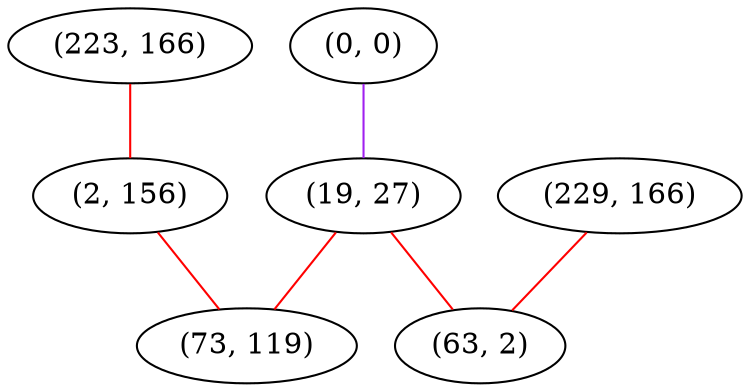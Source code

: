 graph "" {
"(223, 166)";
"(0, 0)";
"(2, 156)";
"(229, 166)";
"(19, 27)";
"(73, 119)";
"(63, 2)";
"(223, 166)" -- "(2, 156)"  [color=red, key=0, weight=1];
"(0, 0)" -- "(19, 27)"  [color=purple, key=0, weight=4];
"(2, 156)" -- "(73, 119)"  [color=red, key=0, weight=1];
"(229, 166)" -- "(63, 2)"  [color=red, key=0, weight=1];
"(19, 27)" -- "(63, 2)"  [color=red, key=0, weight=1];
"(19, 27)" -- "(73, 119)"  [color=red, key=0, weight=1];
}
